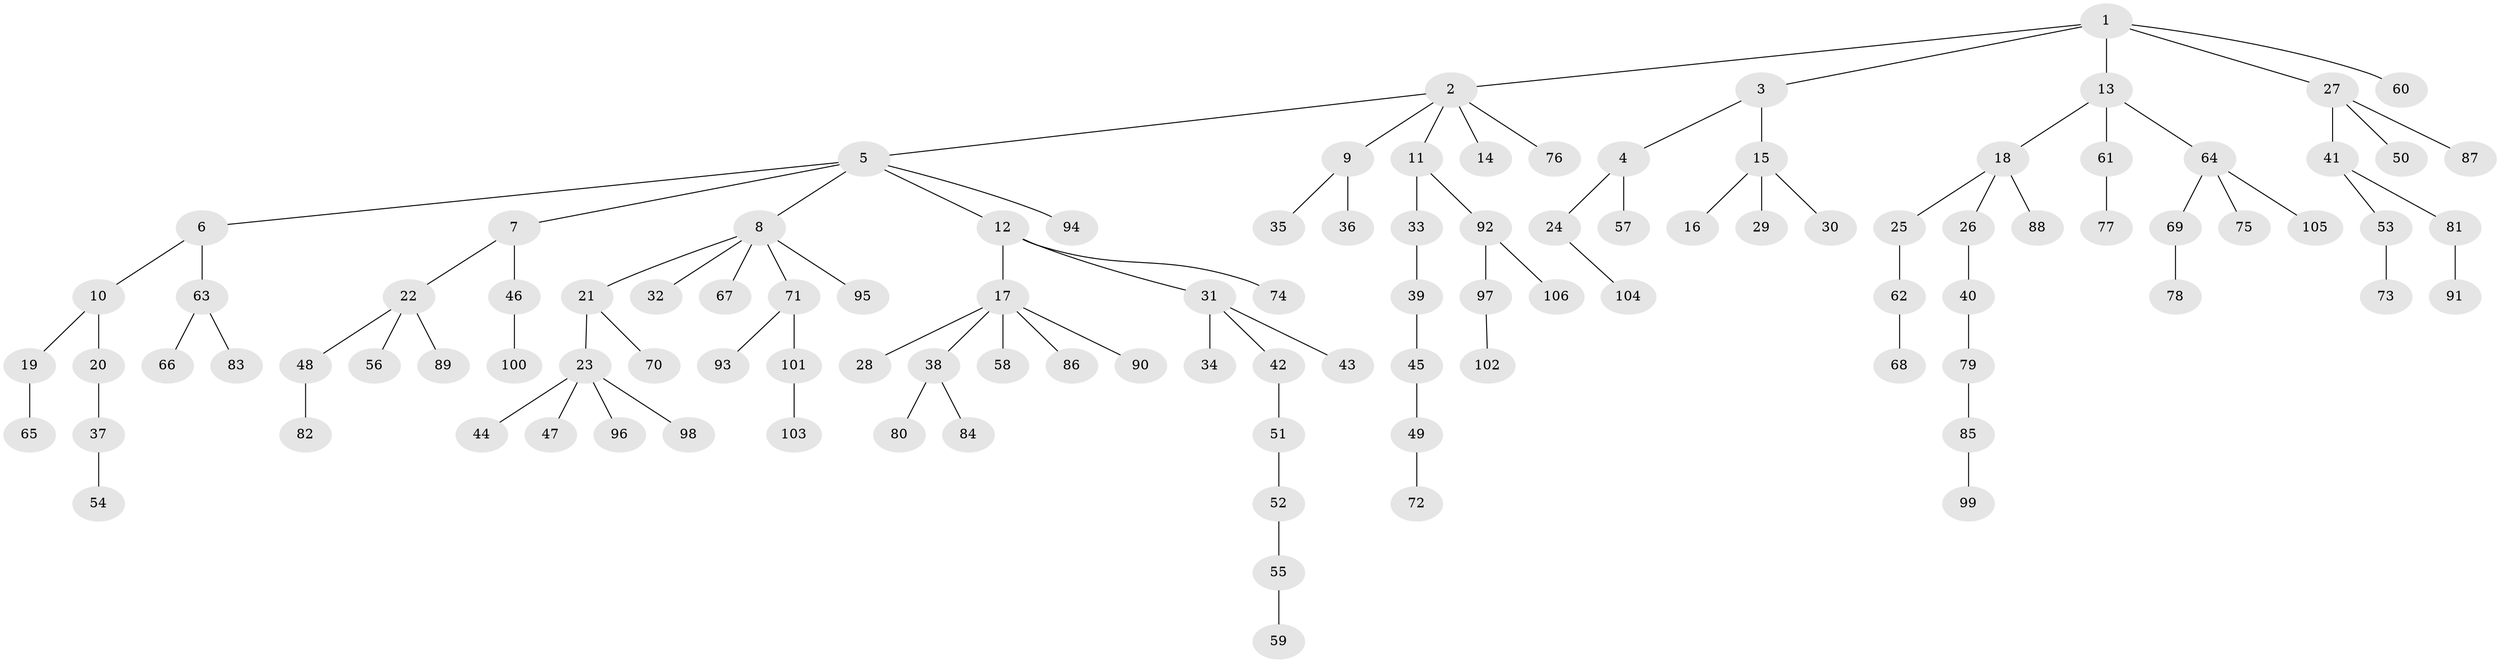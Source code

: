 // Generated by graph-tools (version 1.1) at 2025/02/03/09/25 03:02:23]
// undirected, 106 vertices, 105 edges
graph export_dot {
graph [start="1"]
  node [color=gray90,style=filled];
  1;
  2;
  3;
  4;
  5;
  6;
  7;
  8;
  9;
  10;
  11;
  12;
  13;
  14;
  15;
  16;
  17;
  18;
  19;
  20;
  21;
  22;
  23;
  24;
  25;
  26;
  27;
  28;
  29;
  30;
  31;
  32;
  33;
  34;
  35;
  36;
  37;
  38;
  39;
  40;
  41;
  42;
  43;
  44;
  45;
  46;
  47;
  48;
  49;
  50;
  51;
  52;
  53;
  54;
  55;
  56;
  57;
  58;
  59;
  60;
  61;
  62;
  63;
  64;
  65;
  66;
  67;
  68;
  69;
  70;
  71;
  72;
  73;
  74;
  75;
  76;
  77;
  78;
  79;
  80;
  81;
  82;
  83;
  84;
  85;
  86;
  87;
  88;
  89;
  90;
  91;
  92;
  93;
  94;
  95;
  96;
  97;
  98;
  99;
  100;
  101;
  102;
  103;
  104;
  105;
  106;
  1 -- 2;
  1 -- 3;
  1 -- 13;
  1 -- 27;
  1 -- 60;
  2 -- 5;
  2 -- 9;
  2 -- 11;
  2 -- 14;
  2 -- 76;
  3 -- 4;
  3 -- 15;
  4 -- 24;
  4 -- 57;
  5 -- 6;
  5 -- 7;
  5 -- 8;
  5 -- 12;
  5 -- 94;
  6 -- 10;
  6 -- 63;
  7 -- 22;
  7 -- 46;
  8 -- 21;
  8 -- 32;
  8 -- 67;
  8 -- 71;
  8 -- 95;
  9 -- 35;
  9 -- 36;
  10 -- 19;
  10 -- 20;
  11 -- 33;
  11 -- 92;
  12 -- 17;
  12 -- 31;
  12 -- 74;
  13 -- 18;
  13 -- 61;
  13 -- 64;
  15 -- 16;
  15 -- 29;
  15 -- 30;
  17 -- 28;
  17 -- 38;
  17 -- 58;
  17 -- 86;
  17 -- 90;
  18 -- 25;
  18 -- 26;
  18 -- 88;
  19 -- 65;
  20 -- 37;
  21 -- 23;
  21 -- 70;
  22 -- 48;
  22 -- 56;
  22 -- 89;
  23 -- 44;
  23 -- 47;
  23 -- 96;
  23 -- 98;
  24 -- 104;
  25 -- 62;
  26 -- 40;
  27 -- 41;
  27 -- 50;
  27 -- 87;
  31 -- 34;
  31 -- 42;
  31 -- 43;
  33 -- 39;
  37 -- 54;
  38 -- 80;
  38 -- 84;
  39 -- 45;
  40 -- 79;
  41 -- 53;
  41 -- 81;
  42 -- 51;
  45 -- 49;
  46 -- 100;
  48 -- 82;
  49 -- 72;
  51 -- 52;
  52 -- 55;
  53 -- 73;
  55 -- 59;
  61 -- 77;
  62 -- 68;
  63 -- 66;
  63 -- 83;
  64 -- 69;
  64 -- 75;
  64 -- 105;
  69 -- 78;
  71 -- 93;
  71 -- 101;
  79 -- 85;
  81 -- 91;
  85 -- 99;
  92 -- 97;
  92 -- 106;
  97 -- 102;
  101 -- 103;
}
